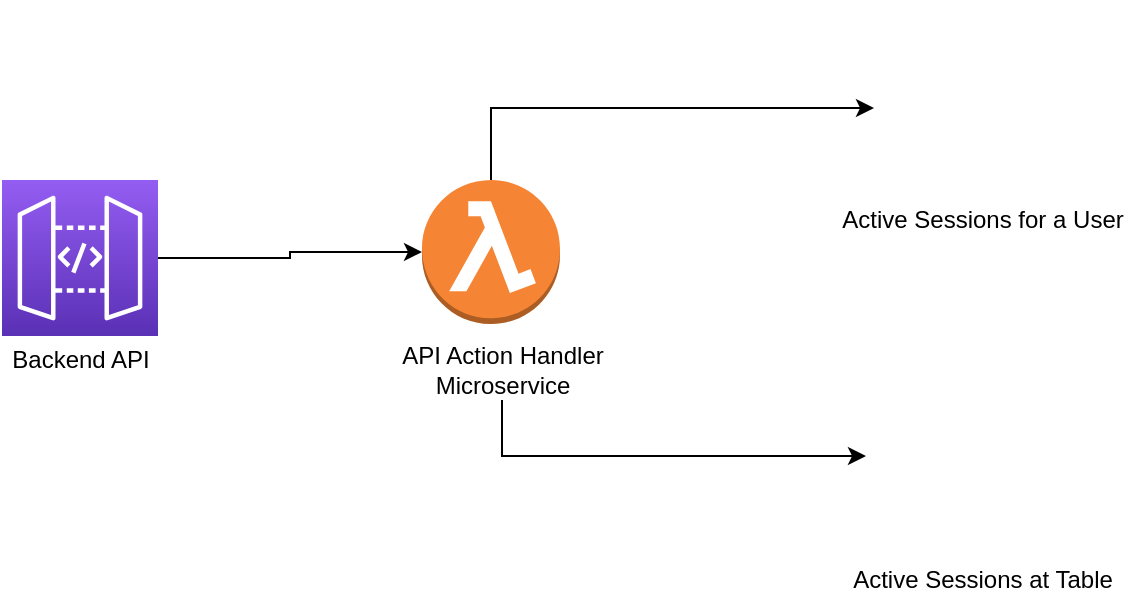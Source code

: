 <mxfile version="13.9.0" type="device"><diagram id="oEXor9NNwxNWrNxDLYUa" name="Page-1"><mxGraphModel dx="786" dy="355" grid="1" gridSize="10" guides="1" tooltips="1" connect="1" arrows="1" fold="1" page="1" pageScale="1" pageWidth="850" pageHeight="1100" math="0" shadow="0"><root><mxCell id="0"/><mxCell id="1" parent="0"/><mxCell id="ngg-ZgZS4w0KRuvB3cT--11" style="edgeStyle=orthogonalEdgeStyle;rounded=0;orthogonalLoop=1;jettySize=auto;html=1;entryX=0;entryY=0.5;entryDx=0;entryDy=0;entryPerimeter=0;" edge="1" parent="1" source="ngg-ZgZS4w0KRuvB3cT--1" target="ngg-ZgZS4w0KRuvB3cT--2"><mxGeometry relative="1" as="geometry"/></mxCell><mxCell id="ngg-ZgZS4w0KRuvB3cT--1" value="" style="outlineConnect=0;fontColor=#232F3E;gradientColor=#945DF2;gradientDirection=north;fillColor=#5A30B5;strokeColor=#ffffff;dashed=0;verticalLabelPosition=bottom;verticalAlign=top;align=center;html=1;fontSize=12;fontStyle=0;aspect=fixed;shape=mxgraph.aws4.resourceIcon;resIcon=mxgraph.aws4.api_gateway;" vertex="1" parent="1"><mxGeometry x="100" y="150" width="78" height="78" as="geometry"/></mxCell><mxCell id="ngg-ZgZS4w0KRuvB3cT--9" style="edgeStyle=orthogonalEdgeStyle;rounded=0;orthogonalLoop=1;jettySize=auto;html=1;" edge="1" parent="1" source="ngg-ZgZS4w0KRuvB3cT--2" target="ngg-ZgZS4w0KRuvB3cT--3"><mxGeometry relative="1" as="geometry"><Array as="points"><mxPoint x="345" y="114"/></Array></mxGeometry></mxCell><mxCell id="ngg-ZgZS4w0KRuvB3cT--2" value="" style="outlineConnect=0;dashed=0;verticalLabelPosition=bottom;verticalAlign=top;align=center;html=1;shape=mxgraph.aws3.lambda_function;fillColor=#F58534;gradientColor=none;" vertex="1" parent="1"><mxGeometry x="310" y="150" width="69" height="72" as="geometry"/></mxCell><mxCell id="ngg-ZgZS4w0KRuvB3cT--3" value="" style="shape=image;html=1;verticalAlign=top;verticalLabelPosition=bottom;labelBackgroundColor=#ffffff;imageAspect=0;aspect=fixed;image=https://cdn2.iconfinder.com/data/icons/amazon-aws-stencils/100/Database_copy_DynamoDB-128.png" vertex="1" parent="1"><mxGeometry x="536" y="60" width="108" height="108" as="geometry"/></mxCell><mxCell id="ngg-ZgZS4w0KRuvB3cT--4" value="" style="shape=image;html=1;verticalAlign=top;verticalLabelPosition=bottom;labelBackgroundColor=#ffffff;imageAspect=0;aspect=fixed;image=https://cdn2.iconfinder.com/data/icons/amazon-aws-stencils/100/Database_copy_DynamoDB-128.png" vertex="1" parent="1"><mxGeometry x="532" y="230" width="116" height="116" as="geometry"/></mxCell><mxCell id="ngg-ZgZS4w0KRuvB3cT--5" value="Backend API" style="text;html=1;align=center;verticalAlign=middle;resizable=0;points=[];autosize=1;" vertex="1" parent="1"><mxGeometry x="99" y="230" width="80" height="20" as="geometry"/></mxCell><mxCell id="ngg-ZgZS4w0KRuvB3cT--10" style="edgeStyle=orthogonalEdgeStyle;rounded=0;orthogonalLoop=1;jettySize=auto;html=1;" edge="1" parent="1" source="ngg-ZgZS4w0KRuvB3cT--6" target="ngg-ZgZS4w0KRuvB3cT--4"><mxGeometry relative="1" as="geometry"><Array as="points"><mxPoint x="350" y="288"/></Array></mxGeometry></mxCell><mxCell id="ngg-ZgZS4w0KRuvB3cT--6" value="API Action Handler&lt;br&gt;Microservice" style="text;html=1;align=center;verticalAlign=middle;resizable=0;points=[];autosize=1;" vertex="1" parent="1"><mxGeometry x="290" y="230" width="120" height="30" as="geometry"/></mxCell><mxCell id="ngg-ZgZS4w0KRuvB3cT--7" value="Active Sessions at Table" style="text;html=1;align=center;verticalAlign=middle;resizable=0;points=[];autosize=1;" vertex="1" parent="1"><mxGeometry x="515" y="340" width="150" height="20" as="geometry"/></mxCell><mxCell id="ngg-ZgZS4w0KRuvB3cT--8" value="Active Sessions for a User" style="text;html=1;align=center;verticalAlign=middle;resizable=0;points=[];autosize=1;" vertex="1" parent="1"><mxGeometry x="510" y="160" width="160" height="20" as="geometry"/></mxCell></root></mxGraphModel></diagram></mxfile>